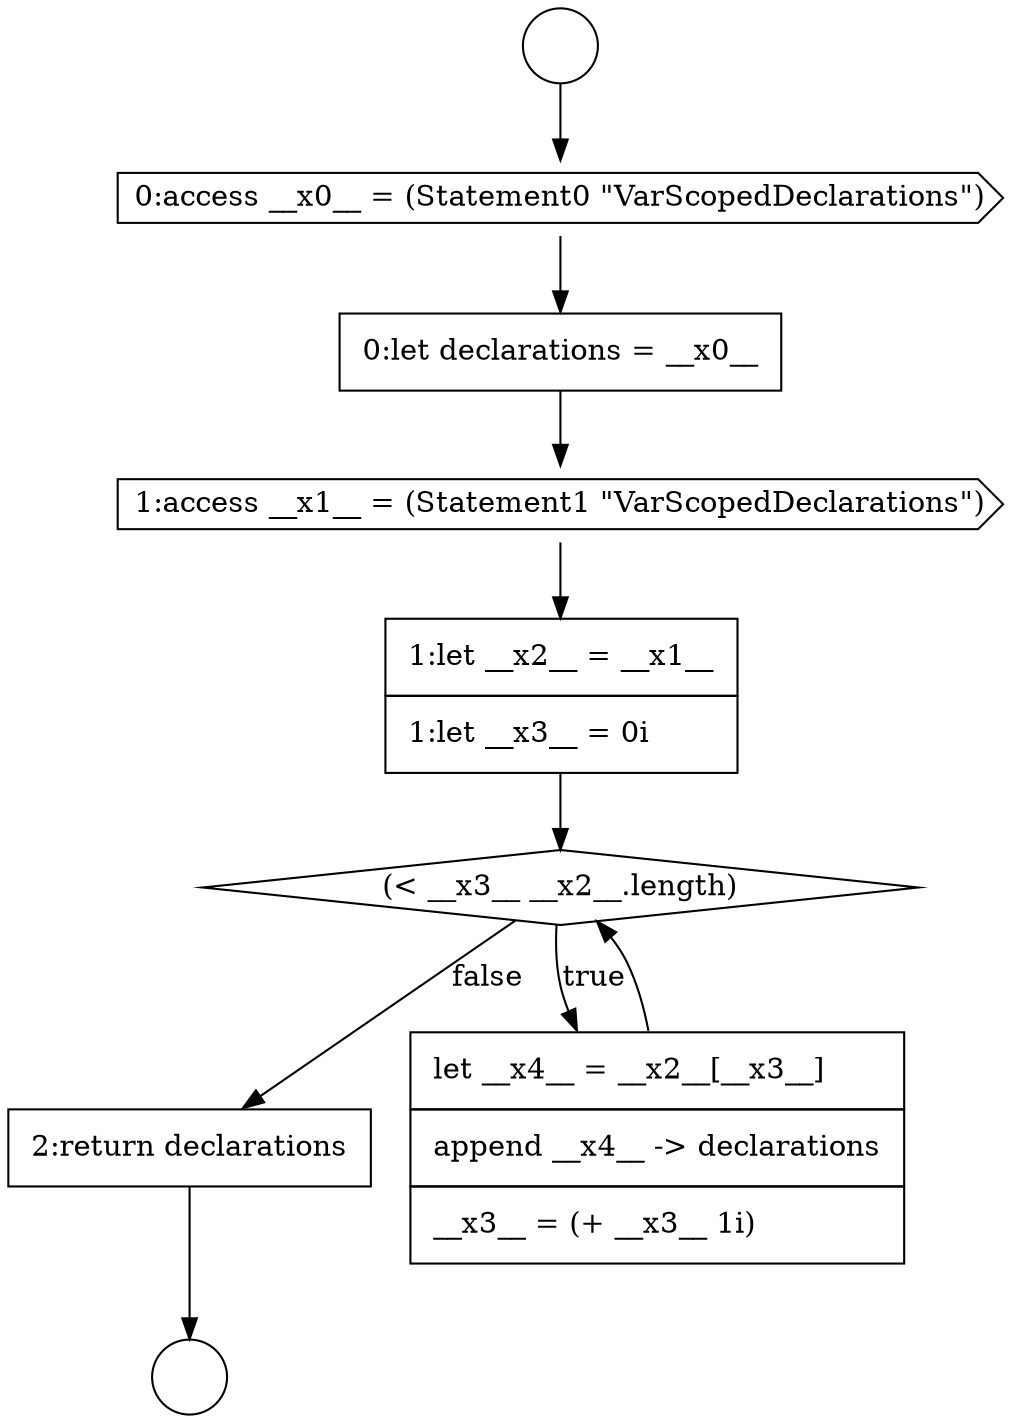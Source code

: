 digraph {
  node6219 [shape=cds, label=<<font color="black">1:access __x1__ = (Statement1 &quot;VarScopedDeclarations&quot;)</font>> color="black" fillcolor="white" style=filled]
  node6221 [shape=diamond, label=<<font color="black">(&lt; __x3__ __x2__.length)</font>> color="black" fillcolor="white" style=filled]
  node6223 [shape=none, margin=0, label=<<font color="black">
    <table border="0" cellborder="1" cellspacing="0" cellpadding="10">
      <tr><td align="left">2:return declarations</td></tr>
    </table>
  </font>> color="black" fillcolor="white" style=filled]
  node6220 [shape=none, margin=0, label=<<font color="black">
    <table border="0" cellborder="1" cellspacing="0" cellpadding="10">
      <tr><td align="left">1:let __x2__ = __x1__</td></tr>
      <tr><td align="left">1:let __x3__ = 0i</td></tr>
    </table>
  </font>> color="black" fillcolor="white" style=filled]
  node6222 [shape=none, margin=0, label=<<font color="black">
    <table border="0" cellborder="1" cellspacing="0" cellpadding="10">
      <tr><td align="left">let __x4__ = __x2__[__x3__]</td></tr>
      <tr><td align="left">append __x4__ -&gt; declarations</td></tr>
      <tr><td align="left">__x3__ = (+ __x3__ 1i)</td></tr>
    </table>
  </font>> color="black" fillcolor="white" style=filled]
  node6215 [shape=circle label=" " color="black" fillcolor="white" style=filled]
  node6218 [shape=none, margin=0, label=<<font color="black">
    <table border="0" cellborder="1" cellspacing="0" cellpadding="10">
      <tr><td align="left">0:let declarations = __x0__</td></tr>
    </table>
  </font>> color="black" fillcolor="white" style=filled]
  node6217 [shape=cds, label=<<font color="black">0:access __x0__ = (Statement0 &quot;VarScopedDeclarations&quot;)</font>> color="black" fillcolor="white" style=filled]
  node6216 [shape=circle label=" " color="black" fillcolor="white" style=filled]
  node6221 -> node6222 [label=<<font color="black">true</font>> color="black"]
  node6221 -> node6223 [label=<<font color="black">false</font>> color="black"]
  node6222 -> node6221 [ color="black"]
  node6223 -> node6216 [ color="black"]
  node6220 -> node6221 [ color="black"]
  node6217 -> node6218 [ color="black"]
  node6219 -> node6220 [ color="black"]
  node6215 -> node6217 [ color="black"]
  node6218 -> node6219 [ color="black"]
}
